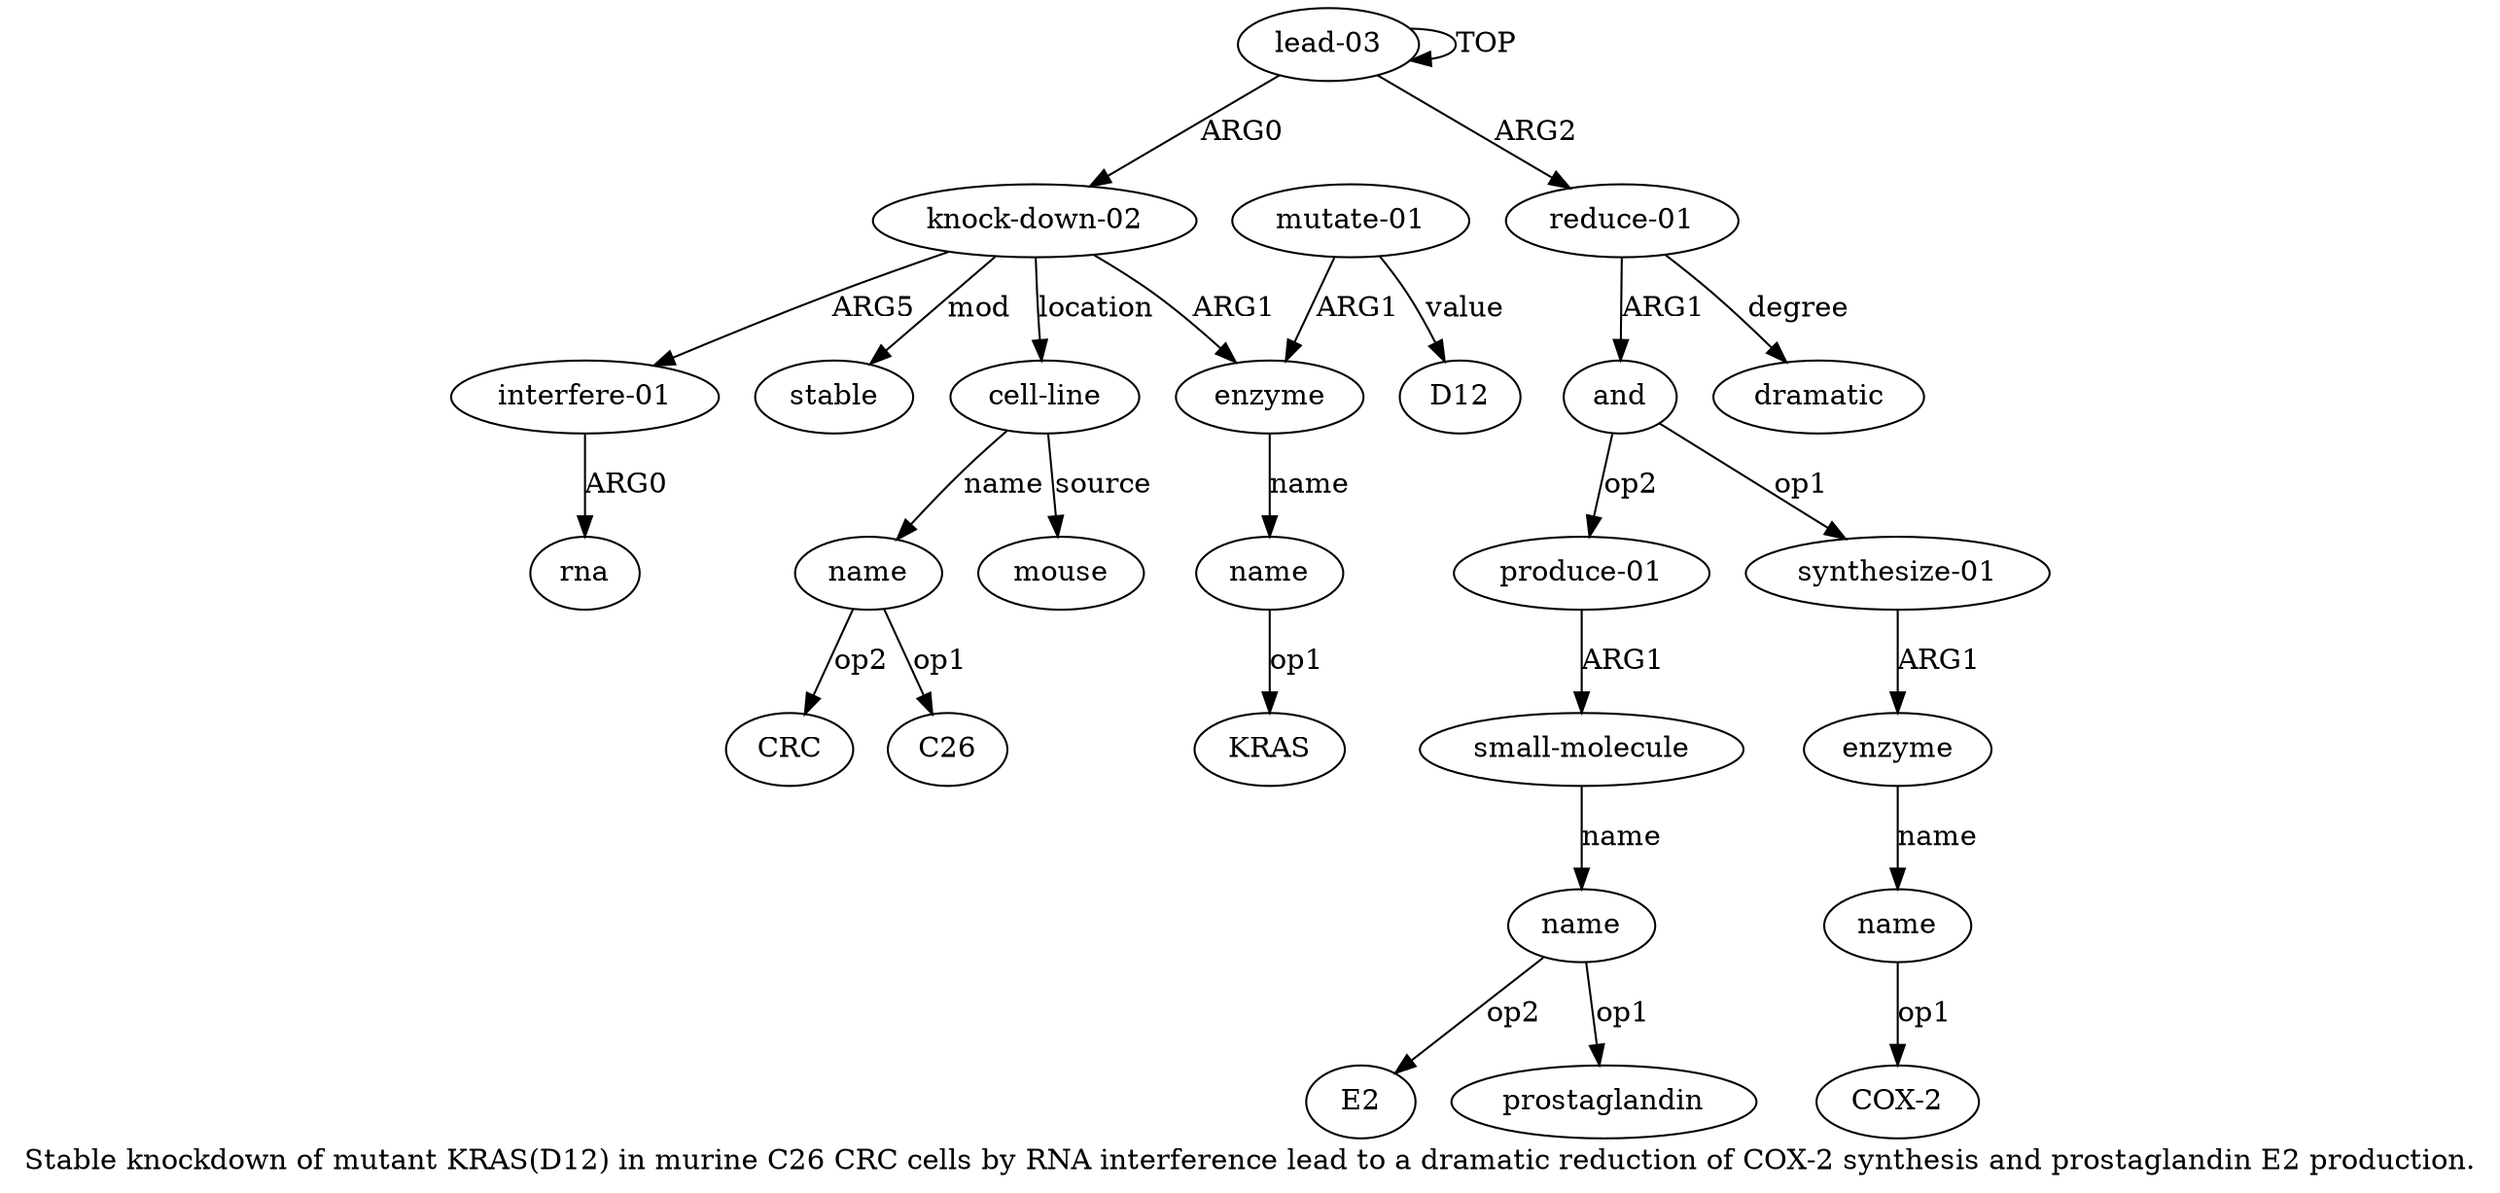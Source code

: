 digraph  {
	graph [label="Stable knockdown of mutant KRAS(D12) in murine C26 CRC cells by RNA interference lead to a dramatic reduction of COX-2 synthesis \
and prostaglandin E2 production."];
	node [label="\N"];
	"a9 C26"	 [color=black,
		gold_ind=-1,
		gold_label=C26,
		label=C26,
		test_ind=-1,
		test_label=C26];
	"a18 prostaglandin"	 [color=black,
		gold_ind=-1,
		gold_label=prostaglandin,
		label=prostaglandin,
		test_ind=-1,
		test_label=prostaglandin];
	"a15 COX-2"	 [color=black,
		gold_ind=-1,
		gold_label="COX-2",
		label="COX-2",
		test_ind=-1,
		test_label="COX-2"];
	"a18 E2"	 [color=black,
		gold_ind=-1,
		gold_label=E2,
		label=E2,
		test_ind=-1,
		test_label=E2];
	a15	 [color=black,
		gold_ind=15,
		gold_label=name,
		label=name,
		test_ind=15,
		test_label=name];
	a15 -> "a15 COX-2" [key=0,
	color=black,
	gold_label=op1,
	label=op1,
	test_label=op1];
a14 [color=black,
	gold_ind=14,
	gold_label=enzyme,
	label=enzyme,
	test_ind=14,
	test_label=enzyme];
a14 -> a15 [key=0,
color=black,
gold_label=name,
label=name,
test_label=name];
a17 [color=black,
gold_ind=17,
gold_label="small-molecule",
label="small-molecule",
test_ind=17,
test_label="small-molecule"];
a18 [color=black,
gold_ind=18,
gold_label=name,
label=name,
test_ind=18,
test_label=name];
a17 -> a18 [key=0,
color=black,
gold_label=name,
label=name,
test_label=name];
a16 [color=black,
gold_ind=16,
gold_label="produce-01",
label="produce-01",
test_ind=16,
test_label="produce-01"];
a16 -> a17 [key=0,
color=black,
gold_label=ARG1,
label=ARG1,
test_label=ARG1];
a11 [color=black,
gold_ind=11,
gold_label="reduce-01",
label="reduce-01",
test_ind=11,
test_label="reduce-01"];
a12 [color=black,
gold_ind=12,
gold_label=and,
label=and,
test_ind=12,
test_label=and];
a11 -> a12 [key=0,
color=black,
gold_label=ARG1,
label=ARG1,
test_label=ARG1];
a19 [color=black,
gold_ind=19,
gold_label=dramatic,
label=dramatic,
test_ind=19,
test_label=dramatic];
a11 -> a19 [key=0,
color=black,
gold_label=degree,
label=degree,
test_label=degree];
a10 [color=black,
gold_ind=10,
gold_label=mouse,
label=mouse,
test_ind=10,
test_label=mouse];
a13 [color=black,
gold_ind=13,
gold_label="synthesize-01",
label="synthesize-01",
test_ind=13,
test_label="synthesize-01"];
a13 -> a14 [key=0,
color=black,
gold_label=ARG1,
label=ARG1,
test_label=ARG1];
a12 -> a16 [key=0,
color=black,
gold_label=op2,
label=op2,
test_label=op2];
a12 -> a13 [key=0,
color=black,
gold_label=op1,
label=op1,
test_label=op1];
a18 -> "a18 prostaglandin" [key=0,
color=black,
gold_label=op1,
label=op1,
test_label=op1];
a18 -> "a18 E2" [key=0,
color=black,
gold_label=op2,
label=op2,
test_label=op2];
a1 [color=black,
gold_ind=1,
gold_label="knock-down-02",
label="knock-down-02",
test_ind=1,
test_label="knock-down-02"];
a2 [color=black,
gold_ind=2,
gold_label=enzyme,
label=enzyme,
test_ind=2,
test_label=enzyme];
a1 -> a2 [key=0,
color=black,
gold_label=ARG1,
label=ARG1,
test_label=ARG1];
a5 [color=black,
gold_ind=5,
gold_label="interfere-01",
label="interfere-01",
test_ind=5,
test_label="interfere-01"];
a1 -> a5 [key=0,
color=black,
gold_label=ARG5,
label=ARG5,
test_label=ARG5];
a7 [color=black,
gold_ind=7,
gold_label=stable,
label=stable,
test_ind=7,
test_label=stable];
a1 -> a7 [key=0,
color=black,
gold_label=mod,
label=mod,
test_label=mod];
a8 [color=black,
gold_ind=8,
gold_label="cell-line",
label="cell-line",
test_ind=8,
test_label="cell-line"];
a1 -> a8 [key=0,
color=black,
gold_label=location,
label=location,
test_label=location];
a0 [color=black,
gold_ind=0,
gold_label="lead-03",
label="lead-03",
test_ind=0,
test_label="lead-03"];
a0 -> a11 [key=0,
color=black,
gold_label=ARG2,
label=ARG2,
test_label=ARG2];
a0 -> a1 [key=0,
color=black,
gold_label=ARG0,
label=ARG0,
test_label=ARG0];
a0 -> a0 [key=0,
color=black,
gold_label=TOP,
label=TOP,
test_label=TOP];
a3 [color=black,
gold_ind=3,
gold_label=name,
label=name,
test_ind=3,
test_label=name];
"a3 KRAS" [color=black,
gold_ind=-1,
gold_label=KRAS,
label=KRAS,
test_ind=-1,
test_label=KRAS];
a3 -> "a3 KRAS" [key=0,
color=black,
gold_label=op1,
label=op1,
test_label=op1];
a2 -> a3 [key=0,
color=black,
gold_label=name,
label=name,
test_label=name];
a6 [color=black,
gold_ind=6,
gold_label=rna,
label=rna,
test_ind=6,
test_label=rna];
a5 -> a6 [key=0,
color=black,
gold_label=ARG0,
label=ARG0,
test_label=ARG0];
a4 [color=black,
gold_ind=4,
gold_label="mutate-01",
label="mutate-01",
test_ind=4,
test_label="mutate-01"];
a4 -> a2 [key=0,
color=black,
gold_label=ARG1,
label=ARG1,
test_label=ARG1];
"a4 D12" [color=black,
gold_ind=-1,
gold_label=D12,
label=D12,
test_ind=-1,
test_label=D12];
a4 -> "a4 D12" [key=0,
color=black,
gold_label=value,
label=value,
test_label=value];
a9 [color=black,
gold_ind=9,
gold_label=name,
label=name,
test_ind=9,
test_label=name];
a9 -> "a9 C26" [key=0,
color=black,
gold_label=op1,
label=op1,
test_label=op1];
"a9 CRC" [color=black,
gold_ind=-1,
gold_label=CRC,
label=CRC,
test_ind=-1,
test_label=CRC];
a9 -> "a9 CRC" [key=0,
color=black,
gold_label=op2,
label=op2,
test_label=op2];
a8 -> a10 [key=0,
color=black,
gold_label=source,
label=source,
test_label=source];
a8 -> a9 [key=0,
color=black,
gold_label=name,
label=name,
test_label=name];
}

